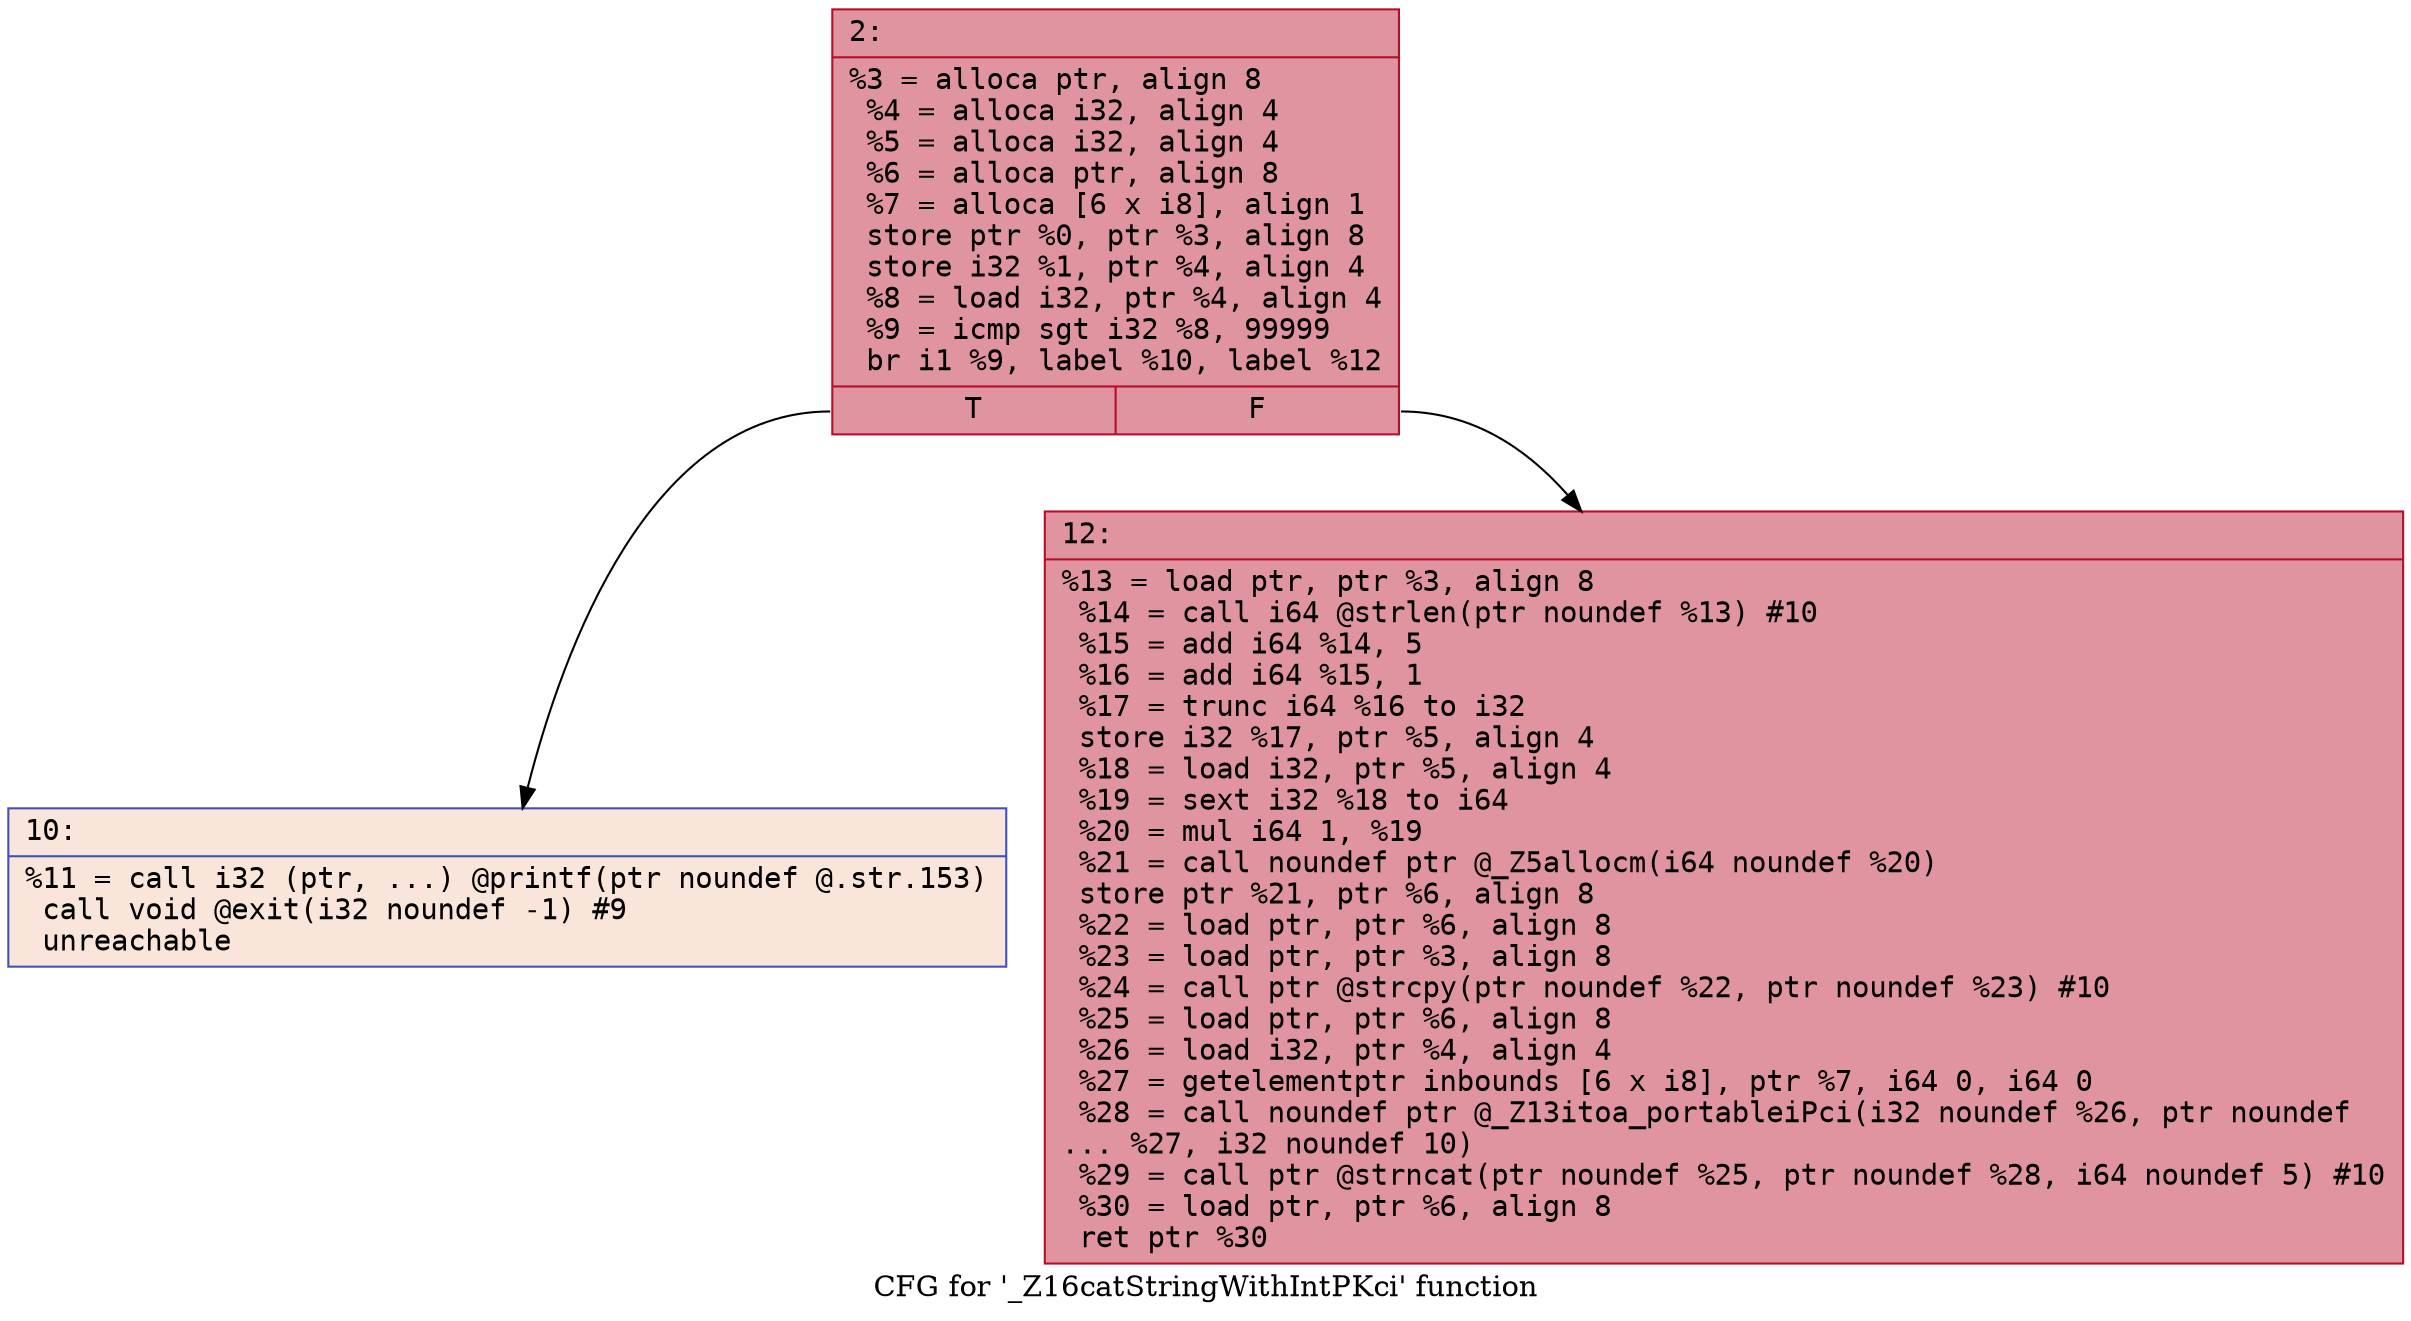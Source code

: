 digraph "CFG for '_Z16catStringWithIntPKci' function" {
	label="CFG for '_Z16catStringWithIntPKci' function";

	Node0x60000035ec60 [shape=record,color="#b70d28ff", style=filled, fillcolor="#b70d2870" fontname="Courier",label="{2:\l|  %3 = alloca ptr, align 8\l  %4 = alloca i32, align 4\l  %5 = alloca i32, align 4\l  %6 = alloca ptr, align 8\l  %7 = alloca [6 x i8], align 1\l  store ptr %0, ptr %3, align 8\l  store i32 %1, ptr %4, align 4\l  %8 = load i32, ptr %4, align 4\l  %9 = icmp sgt i32 %8, 99999\l  br i1 %9, label %10, label %12\l|{<s0>T|<s1>F}}"];
	Node0x60000035ec60:s0 -> Node0x60000035ecb0[tooltip="2 -> 10\nProbability 0.00%" ];
	Node0x60000035ec60:s1 -> Node0x60000035ed00[tooltip="2 -> 12\nProbability 100.00%" ];
	Node0x60000035ecb0 [shape=record,color="#3d50c3ff", style=filled, fillcolor="#f4c5ad70" fontname="Courier",label="{10:\l|  %11 = call i32 (ptr, ...) @printf(ptr noundef @.str.153)\l  call void @exit(i32 noundef -1) #9\l  unreachable\l}"];
	Node0x60000035ed00 [shape=record,color="#b70d28ff", style=filled, fillcolor="#b70d2870" fontname="Courier",label="{12:\l|  %13 = load ptr, ptr %3, align 8\l  %14 = call i64 @strlen(ptr noundef %13) #10\l  %15 = add i64 %14, 5\l  %16 = add i64 %15, 1\l  %17 = trunc i64 %16 to i32\l  store i32 %17, ptr %5, align 4\l  %18 = load i32, ptr %5, align 4\l  %19 = sext i32 %18 to i64\l  %20 = mul i64 1, %19\l  %21 = call noundef ptr @_Z5allocm(i64 noundef %20)\l  store ptr %21, ptr %6, align 8\l  %22 = load ptr, ptr %6, align 8\l  %23 = load ptr, ptr %3, align 8\l  %24 = call ptr @strcpy(ptr noundef %22, ptr noundef %23) #10\l  %25 = load ptr, ptr %6, align 8\l  %26 = load i32, ptr %4, align 4\l  %27 = getelementptr inbounds [6 x i8], ptr %7, i64 0, i64 0\l  %28 = call noundef ptr @_Z13itoa_portableiPci(i32 noundef %26, ptr noundef\l... %27, i32 noundef 10)\l  %29 = call ptr @strncat(ptr noundef %25, ptr noundef %28, i64 noundef 5) #10\l  %30 = load ptr, ptr %6, align 8\l  ret ptr %30\l}"];
}
